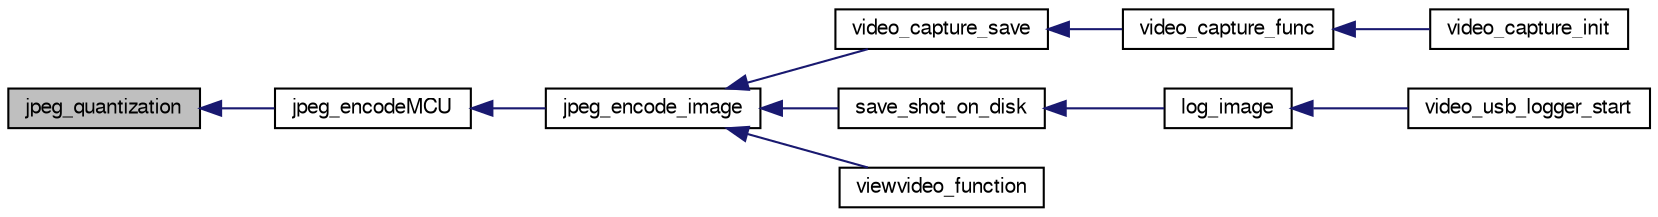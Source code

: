 digraph "jpeg_quantization"
{
  edge [fontname="FreeSans",fontsize="10",labelfontname="FreeSans",labelfontsize="10"];
  node [fontname="FreeSans",fontsize="10",shape=record];
  rankdir="LR";
  Node1 [label="jpeg_quantization",height=0.2,width=0.4,color="black", fillcolor="grey75", style="filled", fontcolor="black"];
  Node1 -> Node2 [dir="back",color="midnightblue",fontsize="10",style="solid",fontname="FreeSans"];
  Node2 [label="jpeg_encodeMCU",height=0.2,width=0.4,color="black", fillcolor="white", style="filled",URL="$jpeg_8c.html#aa65677a00f264d53b744f64b386139e1"];
  Node2 -> Node3 [dir="back",color="midnightblue",fontsize="10",style="solid",fontname="FreeSans"];
  Node3 [label="jpeg_encode_image",height=0.2,width=0.4,color="black", fillcolor="white", style="filled",URL="$jpeg_8h.html#ac1a4731c71f3529891f1750260db2626",tooltip="Encode an YUV422 image. "];
  Node3 -> Node4 [dir="back",color="midnightblue",fontsize="10",style="solid",fontname="FreeSans"];
  Node4 [label="video_capture_save",height=0.2,width=0.4,color="black", fillcolor="white", style="filled",URL="$video__capture_8c.html#a827eff900b2ec2115c0098701f7a2706"];
  Node4 -> Node5 [dir="back",color="midnightblue",fontsize="10",style="solid",fontname="FreeSans"];
  Node5 [label="video_capture_func",height=0.2,width=0.4,color="black", fillcolor="white", style="filled",URL="$video__capture_8c.html#a3e437d208a036f18893d795ea51bad16"];
  Node5 -> Node6 [dir="back",color="midnightblue",fontsize="10",style="solid",fontname="FreeSans"];
  Node6 [label="video_capture_init",height=0.2,width=0.4,color="black", fillcolor="white", style="filled",URL="$video__capture_8h.html#afd5936d0a4d5e8abd118dfac97638829"];
  Node3 -> Node7 [dir="back",color="midnightblue",fontsize="10",style="solid",fontname="FreeSans"];
  Node7 [label="save_shot_on_disk",height=0.2,width=0.4,color="black", fillcolor="white", style="filled",URL="$video__usb__logger_8c.html#abc8ecf0e87a6e3a49488238acc2ceee8"];
  Node7 -> Node8 [dir="back",color="midnightblue",fontsize="10",style="solid",fontname="FreeSans"];
  Node8 [label="log_image",height=0.2,width=0.4,color="black", fillcolor="white", style="filled",URL="$video__usb__logger_8c.html#a8dfbc751f11f51fb2020f0b6c3409510"];
  Node8 -> Node9 [dir="back",color="midnightblue",fontsize="10",style="solid",fontname="FreeSans"];
  Node9 [label="video_usb_logger_start",height=0.2,width=0.4,color="black", fillcolor="white", style="filled",URL="$video__usb__logger_8h.html#a371634939fbb925daf5f698a8f9fad1f",tooltip="Start the file logger and open a new file. "];
  Node3 -> Node10 [dir="back",color="midnightblue",fontsize="10",style="solid",fontname="FreeSans"];
  Node10 [label="viewvideo_function",height=0.2,width=0.4,color="black", fillcolor="white", style="filled",URL="$viewvideo_8c.html#a4796c0ca6ba23a9dd0172784d2e94d59",tooltip="Handles all the video streaming and saving of the image shots This is a separate thread, so it needs to be thread safe! "];
}
